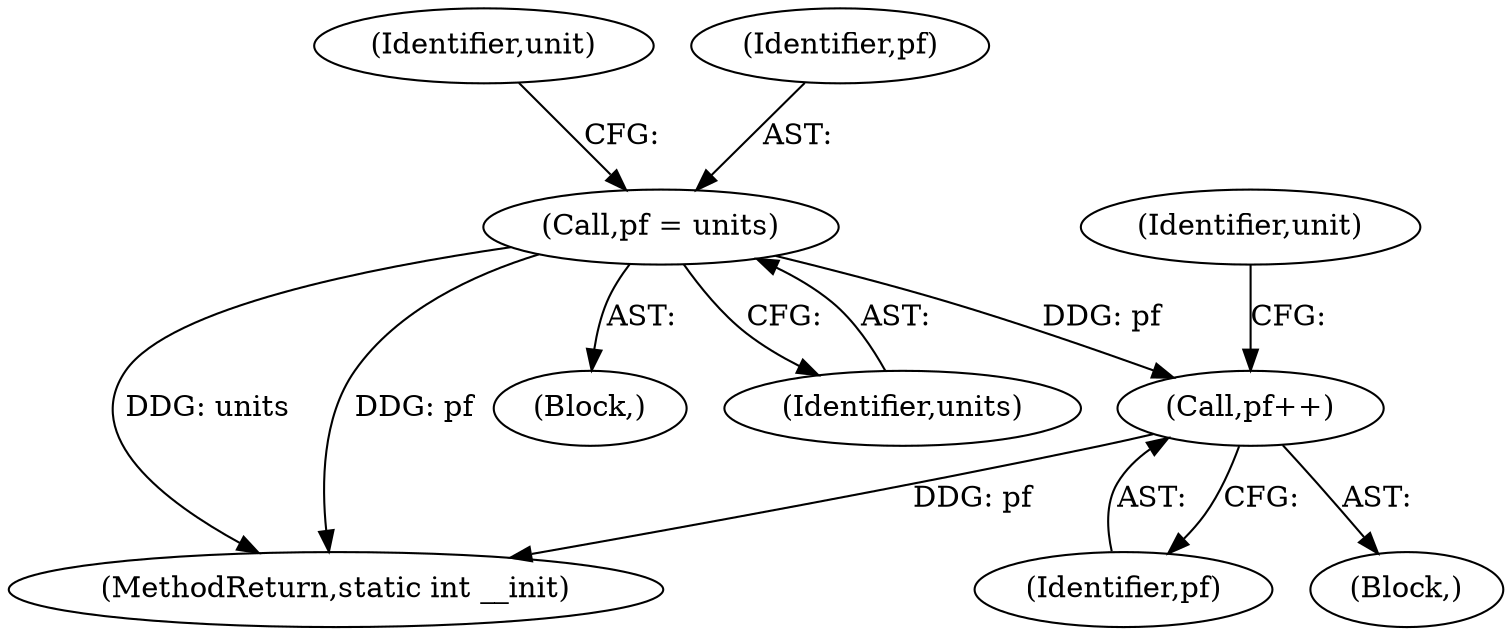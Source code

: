digraph "0_linux_58ccd2d31e502c37e108b285bf3d343eb00c235b_1@pointer" {
"1000137" [label="(Call,pf++)"];
"1000127" [label="(Call,pf = units)"];
"1000186" [label="(MethodReturn,static int __init)"];
"1000137" [label="(Call,pf++)"];
"1000127" [label="(Call,pf = units)"];
"1000136" [label="(Block,)"];
"1000131" [label="(Identifier,unit)"];
"1000140" [label="(Identifier,unit)"];
"1000126" [label="(Block,)"];
"1000129" [label="(Identifier,units)"];
"1000128" [label="(Identifier,pf)"];
"1000138" [label="(Identifier,pf)"];
"1000137" -> "1000136"  [label="AST: "];
"1000137" -> "1000138"  [label="CFG: "];
"1000138" -> "1000137"  [label="AST: "];
"1000140" -> "1000137"  [label="CFG: "];
"1000137" -> "1000186"  [label="DDG: pf"];
"1000127" -> "1000137"  [label="DDG: pf"];
"1000127" -> "1000126"  [label="AST: "];
"1000127" -> "1000129"  [label="CFG: "];
"1000128" -> "1000127"  [label="AST: "];
"1000129" -> "1000127"  [label="AST: "];
"1000131" -> "1000127"  [label="CFG: "];
"1000127" -> "1000186"  [label="DDG: units"];
"1000127" -> "1000186"  [label="DDG: pf"];
}
